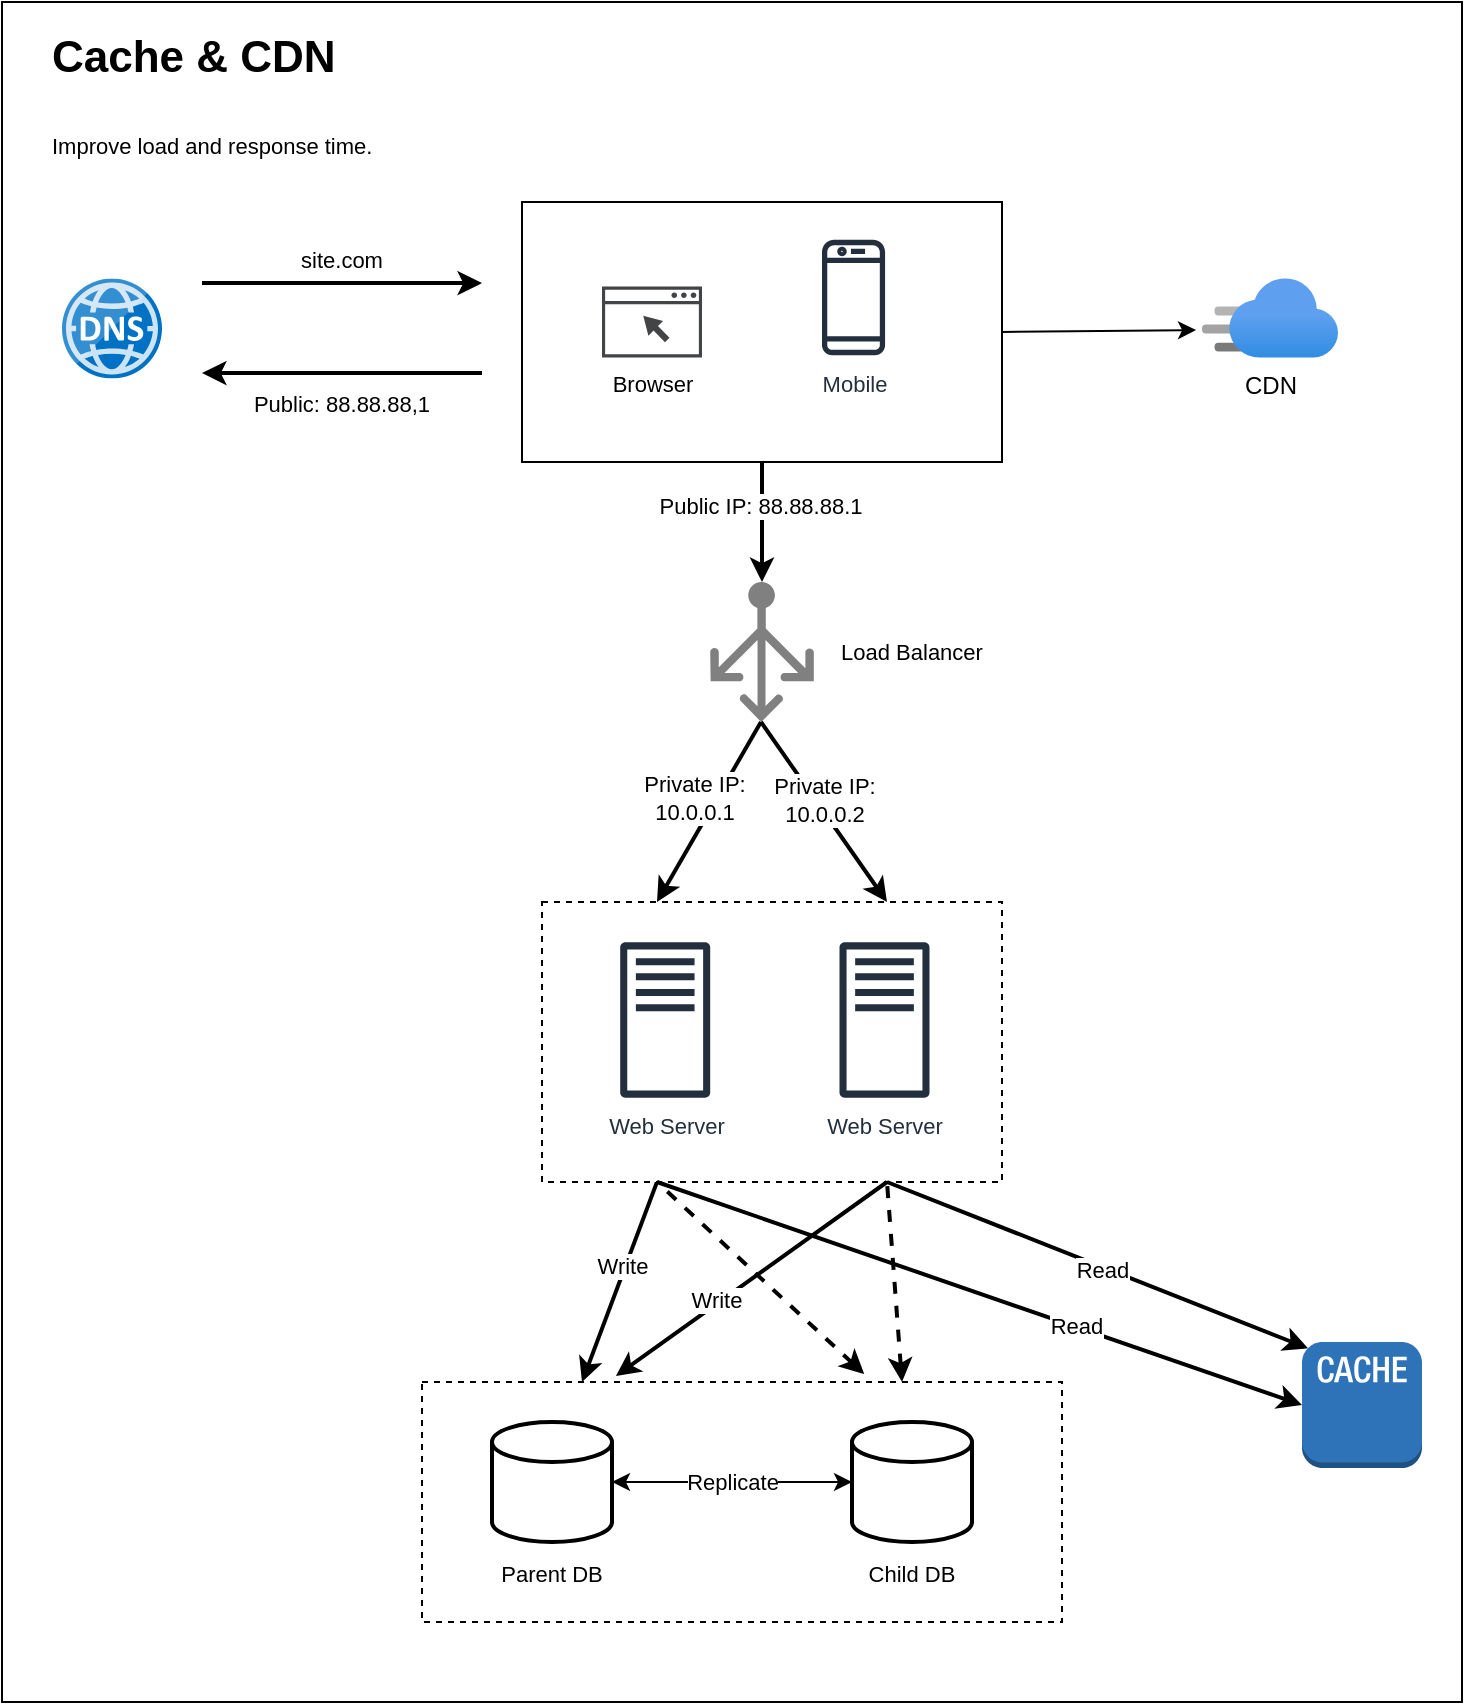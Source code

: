 <mxfile version="18.1.3" type="device"><diagram id="DGs2yfAw-LwcwXoiznSU" name="Page-1"><mxGraphModel dx="1426" dy="852" grid="1" gridSize="10" guides="1" tooltips="1" connect="1" arrows="1" fold="1" page="1" pageScale="1" pageWidth="850" pageHeight="1100" math="0" shadow="0"><root><mxCell id="0"/><mxCell id="1" style="" parent="0"/><mxCell id="unoXZ1soX1YO-tUkahxE-46" value="" style="rounded=0;whiteSpace=wrap;html=1;" vertex="1" parent="1"><mxGeometry x="10" y="10" width="730" height="850" as="geometry"/></mxCell><mxCell id="hPVIUfgEZxaa7cwPkqvz-1" value="Diagram" style="locked=1;" parent="0"/><mxCell id="unoXZ1soX1YO-tUkahxE-1" value="" style="sketch=0;aspect=fixed;pointerEvents=1;shadow=0;dashed=0;html=1;strokeColor=none;labelPosition=center;verticalLabelPosition=bottom;verticalAlign=top;align=center;fillColor=#808080;shape=mxgraph.azure.load_balancer_generic;fontSize=11;" vertex="1" parent="hPVIUfgEZxaa7cwPkqvz-1"><mxGeometry x="364.1" y="300" width="51.8" height="70" as="geometry"/></mxCell><mxCell id="unoXZ1soX1YO-tUkahxE-2" value="" style="group" vertex="1" connectable="0" parent="hPVIUfgEZxaa7cwPkqvz-1"><mxGeometry x="270" y="110" width="240" height="130" as="geometry"/></mxCell><mxCell id="unoXZ1soX1YO-tUkahxE-3" value="" style="rounded=0;whiteSpace=wrap;html=1;" vertex="1" parent="unoXZ1soX1YO-tUkahxE-2"><mxGeometry width="240" height="130" as="geometry"/></mxCell><mxCell id="unoXZ1soX1YO-tUkahxE-4" value="Browser" style="sketch=0;pointerEvents=1;shadow=0;dashed=0;html=1;strokeColor=none;fillColor=#434445;aspect=fixed;labelPosition=center;verticalLabelPosition=bottom;verticalAlign=top;align=center;outlineConnect=0;shape=mxgraph.vvd.web_browser;fontSize=11;" vertex="1" parent="unoXZ1soX1YO-tUkahxE-2"><mxGeometry x="40" y="42.25" width="50" height="35.5" as="geometry"/></mxCell><mxCell id="unoXZ1soX1YO-tUkahxE-5" value="Mobile" style="sketch=0;outlineConnect=0;fontColor=#232F3E;gradientColor=none;fillColor=#232F3D;strokeColor=none;dashed=0;verticalLabelPosition=bottom;verticalAlign=top;align=center;html=1;fontSize=11;fontStyle=0;aspect=fixed;pointerEvents=1;shape=mxgraph.aws4.mobile_client;" vertex="1" parent="unoXZ1soX1YO-tUkahxE-2"><mxGeometry x="150" y="17.75" width="31.54" height="60" as="geometry"/></mxCell><mxCell id="unoXZ1soX1YO-tUkahxE-12" value="" style="rounded=0;whiteSpace=wrap;html=1;sketch=0;fixDash=1;dashed=1;" vertex="1" parent="hPVIUfgEZxaa7cwPkqvz-1"><mxGeometry x="220" y="700" width="320" height="120" as="geometry"/></mxCell><mxCell id="unoXZ1soX1YO-tUkahxE-13" value="" style="group" vertex="1" connectable="0" parent="hPVIUfgEZxaa7cwPkqvz-1"><mxGeometry x="240" y="720" width="90" height="91" as="geometry"/></mxCell><mxCell id="unoXZ1soX1YO-tUkahxE-14" value="" style="strokeWidth=2;html=1;shape=mxgraph.flowchart.database;whiteSpace=wrap;sketch=0;" vertex="1" parent="unoXZ1soX1YO-tUkahxE-13"><mxGeometry x="15" width="60" height="60" as="geometry"/></mxCell><mxCell id="unoXZ1soX1YO-tUkahxE-15" value="&lt;font style=&quot;font-size: 11px;&quot;&gt;Parent DB&lt;/font&gt;" style="text;html=1;strokeColor=none;fillColor=none;align=center;verticalAlign=middle;whiteSpace=wrap;rounded=0;sketch=0;" vertex="1" parent="unoXZ1soX1YO-tUkahxE-13"><mxGeometry y="61" width="90" height="30" as="geometry"/></mxCell><mxCell id="unoXZ1soX1YO-tUkahxE-21" value="" style="endArrow=classic;html=1;rounded=0;fontSize=11;entryX=0.5;entryY=0;entryDx=0;entryDy=0;entryPerimeter=0;exitX=0.5;exitY=1;exitDx=0;exitDy=0;strokeWidth=2;" edge="1" parent="hPVIUfgEZxaa7cwPkqvz-1" source="unoXZ1soX1YO-tUkahxE-3" target="unoXZ1soX1YO-tUkahxE-1"><mxGeometry width="50" height="50" relative="1" as="geometry"><mxPoint x="280" y="340" as="sourcePoint"/><mxPoint x="330" y="290" as="targetPoint"/></mxGeometry></mxCell><mxCell id="unoXZ1soX1YO-tUkahxE-22" value="Public IP: 88.88.88.1" style="edgeLabel;html=1;align=center;verticalAlign=middle;resizable=0;points=[];fontSize=11;" vertex="1" connectable="0" parent="unoXZ1soX1YO-tUkahxE-21"><mxGeometry x="-0.267" y="-1" relative="1" as="geometry"><mxPoint as="offset"/></mxGeometry></mxCell><mxCell id="unoXZ1soX1YO-tUkahxE-23" value="" style="endArrow=classic;html=1;rounded=0;fontSize=11;strokeWidth=2;entryX=0.25;entryY=0;entryDx=0;entryDy=0;exitX=0.49;exitY=1;exitDx=0;exitDy=0;exitPerimeter=0;" edge="1" parent="hPVIUfgEZxaa7cwPkqvz-1" source="unoXZ1soX1YO-tUkahxE-1" target="unoXZ1soX1YO-tUkahxE-18"><mxGeometry width="50" height="50" relative="1" as="geometry"><mxPoint x="250" y="410" as="sourcePoint"/><mxPoint x="300" y="360" as="targetPoint"/></mxGeometry></mxCell><mxCell id="unoXZ1soX1YO-tUkahxE-24" value="Private IP:&lt;br&gt;10.0.0.1" style="edgeLabel;html=1;align=center;verticalAlign=middle;resizable=0;points=[];fontSize=11;" vertex="1" connectable="0" parent="unoXZ1soX1YO-tUkahxE-23"><mxGeometry x="-0.152" relative="1" as="geometry"><mxPoint x="-12" as="offset"/></mxGeometry></mxCell><mxCell id="unoXZ1soX1YO-tUkahxE-25" value="" style="endArrow=classic;html=1;rounded=0;fontSize=11;strokeWidth=2;exitX=0.49;exitY=1;exitDx=0;exitDy=0;exitPerimeter=0;entryX=0.75;entryY=0;entryDx=0;entryDy=0;" edge="1" parent="hPVIUfgEZxaa7cwPkqvz-1" source="unoXZ1soX1YO-tUkahxE-1" target="unoXZ1soX1YO-tUkahxE-18"><mxGeometry width="50" height="50" relative="1" as="geometry"><mxPoint x="460" y="400" as="sourcePoint"/><mxPoint x="510" y="350" as="targetPoint"/></mxGeometry></mxCell><mxCell id="unoXZ1soX1YO-tUkahxE-26" value="Private IP:&lt;br&gt;10.0.0.2" style="edgeLabel;html=1;align=center;verticalAlign=middle;resizable=0;points=[];fontSize=11;" vertex="1" connectable="0" parent="unoXZ1soX1YO-tUkahxE-25"><mxGeometry x="-0.176" y="-2" relative="1" as="geometry"><mxPoint x="7" as="offset"/></mxGeometry></mxCell><mxCell id="unoXZ1soX1YO-tUkahxE-27" value="Load Balancer" style="text;html=1;strokeColor=none;fillColor=none;align=center;verticalAlign=middle;whiteSpace=wrap;rounded=0;fontSize=11;" vertex="1" parent="hPVIUfgEZxaa7cwPkqvz-1"><mxGeometry x="420" y="320" width="90" height="30" as="geometry"/></mxCell><mxCell id="unoXZ1soX1YO-tUkahxE-28" value="" style="endArrow=none;html=1;rounded=0;strokeWidth=2;startArrow=classic;startFill=1;endFill=0;exitX=0.25;exitY=0;exitDx=0;exitDy=0;entryX=0.25;entryY=1;entryDx=0;entryDy=0;" edge="1" parent="hPVIUfgEZxaa7cwPkqvz-1" source="unoXZ1soX1YO-tUkahxE-12" target="unoXZ1soX1YO-tUkahxE-18"><mxGeometry width="50" height="50" relative="1" as="geometry"><mxPoint x="590" y="480" as="sourcePoint"/><mxPoint x="330" y="620" as="targetPoint"/></mxGeometry></mxCell><mxCell id="unoXZ1soX1YO-tUkahxE-29" value="Write" style="edgeLabel;html=1;align=center;verticalAlign=middle;resizable=0;points=[];" vertex="1" connectable="0" parent="unoXZ1soX1YO-tUkahxE-28"><mxGeometry x="0.15" relative="1" as="geometry"><mxPoint x="-2" y="-1" as="offset"/></mxGeometry></mxCell><mxCell id="unoXZ1soX1YO-tUkahxE-33" value="" style="group" vertex="1" connectable="0" parent="hPVIUfgEZxaa7cwPkqvz-1"><mxGeometry x="420" y="720" width="90" height="91" as="geometry"/></mxCell><mxCell id="unoXZ1soX1YO-tUkahxE-34" value="" style="strokeWidth=2;html=1;shape=mxgraph.flowchart.database;whiteSpace=wrap;sketch=0;" vertex="1" parent="unoXZ1soX1YO-tUkahxE-33"><mxGeometry x="15" width="60" height="60" as="geometry"/></mxCell><mxCell id="unoXZ1soX1YO-tUkahxE-35" value="&lt;font style=&quot;font-size: 11px;&quot;&gt;Child DB&lt;/font&gt;" style="text;html=1;strokeColor=none;fillColor=none;align=center;verticalAlign=middle;whiteSpace=wrap;rounded=0;sketch=0;" vertex="1" parent="unoXZ1soX1YO-tUkahxE-33"><mxGeometry y="61" width="90" height="30" as="geometry"/></mxCell><mxCell id="unoXZ1soX1YO-tUkahxE-36" value="Replicate" style="endArrow=classic;startArrow=classic;html=1;rounded=0;exitX=1;exitY=0.5;exitDx=0;exitDy=0;exitPerimeter=0;entryX=0;entryY=0.5;entryDx=0;entryDy=0;entryPerimeter=0;" edge="1" parent="hPVIUfgEZxaa7cwPkqvz-1" source="unoXZ1soX1YO-tUkahxE-14" target="unoXZ1soX1YO-tUkahxE-34"><mxGeometry width="50" height="50" relative="1" as="geometry"><mxPoint x="400" y="730" as="sourcePoint"/><mxPoint x="450" y="680" as="targetPoint"/></mxGeometry></mxCell><mxCell id="unoXZ1soX1YO-tUkahxE-18" value="" style="rounded=0;whiteSpace=wrap;html=1;sketch=0;fixDash=1;dashed=1;" vertex="1" parent="hPVIUfgEZxaa7cwPkqvz-1"><mxGeometry x="280" y="460" width="230" height="140" as="geometry"/></mxCell><mxCell id="unoXZ1soX1YO-tUkahxE-19" value="&lt;font style=&quot;font-size: 11px;&quot;&gt;Web Server&lt;/font&gt;" style="sketch=0;outlineConnect=0;fontColor=#232F3E;gradientColor=none;fillColor=#232F3D;strokeColor=none;dashed=0;verticalLabelPosition=bottom;verticalAlign=top;align=center;html=1;fontSize=12;fontStyle=0;aspect=fixed;pointerEvents=1;shape=mxgraph.aws4.traditional_server;" vertex="1" parent="hPVIUfgEZxaa7cwPkqvz-1"><mxGeometry x="319.1" y="480" width="45" height="78" as="geometry"/></mxCell><mxCell id="unoXZ1soX1YO-tUkahxE-20" value="&lt;font style=&quot;font-size: 11px;&quot;&gt;Web Server&lt;/font&gt;" style="sketch=0;outlineConnect=0;fontColor=#232F3E;gradientColor=none;fillColor=#232F3D;strokeColor=none;dashed=0;verticalLabelPosition=bottom;verticalAlign=top;align=center;html=1;fontSize=12;fontStyle=0;aspect=fixed;pointerEvents=1;shape=mxgraph.aws4.traditional_server;" vertex="1" parent="hPVIUfgEZxaa7cwPkqvz-1"><mxGeometry x="428.75" y="480" width="45" height="78" as="geometry"/></mxCell><mxCell id="unoXZ1soX1YO-tUkahxE-37" value="" style="endArrow=none;html=1;rounded=0;strokeWidth=2;startArrow=classic;startFill=1;endFill=0;entryX=0.75;entryY=1;entryDx=0;entryDy=0;exitX=0.303;exitY=-0.025;exitDx=0;exitDy=0;exitPerimeter=0;" edge="1" parent="hPVIUfgEZxaa7cwPkqvz-1" source="unoXZ1soX1YO-tUkahxE-12" target="unoXZ1soX1YO-tUkahxE-18"><mxGeometry width="50" height="50" relative="1" as="geometry"><mxPoint x="300" y="700" as="sourcePoint"/><mxPoint x="347.5" y="610" as="targetPoint"/></mxGeometry></mxCell><mxCell id="unoXZ1soX1YO-tUkahxE-38" value="Write" style="edgeLabel;html=1;align=center;verticalAlign=middle;resizable=0;points=[];" vertex="1" connectable="0" parent="unoXZ1soX1YO-tUkahxE-37"><mxGeometry x="0.15" relative="1" as="geometry"><mxPoint x="-28" y="18" as="offset"/></mxGeometry></mxCell><mxCell id="unoXZ1soX1YO-tUkahxE-40" value="" style="endArrow=none;html=1;rounded=0;strokeWidth=2;startArrow=classic;startFill=1;endFill=0;entryX=0.75;entryY=1;entryDx=0;entryDy=0;exitX=0.75;exitY=0;exitDx=0;exitDy=0;dashed=1;" edge="1" parent="hPVIUfgEZxaa7cwPkqvz-1" source="unoXZ1soX1YO-tUkahxE-12" target="unoXZ1soX1YO-tUkahxE-18"><mxGeometry width="50" height="50" relative="1" as="geometry"><mxPoint x="310" y="710" as="sourcePoint"/><mxPoint x="462.5" y="610" as="targetPoint"/></mxGeometry></mxCell><mxCell id="unoXZ1soX1YO-tUkahxE-42" value="" style="endArrow=none;html=1;rounded=0;strokeWidth=2;startArrow=classic;startFill=1;endFill=0;entryX=0.25;entryY=1;entryDx=0;entryDy=0;exitX=0.691;exitY=-0.033;exitDx=0;exitDy=0;exitPerimeter=0;dashed=1;" edge="1" parent="hPVIUfgEZxaa7cwPkqvz-1" source="unoXZ1soX1YO-tUkahxE-12" target="unoXZ1soX1YO-tUkahxE-18"><mxGeometry width="50" height="50" relative="1" as="geometry"><mxPoint x="497.02" y="720" as="sourcePoint"/><mxPoint x="374.52" y="620" as="targetPoint"/></mxGeometry></mxCell><mxCell id="unoXZ1soX1YO-tUkahxE-48" value="" style="group" vertex="1" connectable="0" parent="hPVIUfgEZxaa7cwPkqvz-1"><mxGeometry x="40" y="129.43" width="210" height="91.13" as="geometry"/></mxCell><mxCell id="unoXZ1soX1YO-tUkahxE-7" style="edgeStyle=none;rounded=0;orthogonalLoop=1;jettySize=auto;html=1;strokeWidth=2;" edge="1" parent="unoXZ1soX1YO-tUkahxE-48"><mxGeometry relative="1" as="geometry"><mxPoint x="70" y="21.13" as="sourcePoint"/><mxPoint x="210" y="21.13" as="targetPoint"/></mxGeometry></mxCell><mxCell id="unoXZ1soX1YO-tUkahxE-8" value="" style="sketch=0;aspect=fixed;html=1;points=[];align=center;image;fontSize=12;image=img/lib/mscae/DNS.svg;" vertex="1" parent="unoXZ1soX1YO-tUkahxE-48"><mxGeometry y="18.88" width="50" height="50" as="geometry"/></mxCell><mxCell id="unoXZ1soX1YO-tUkahxE-9" value="" style="endArrow=none;html=1;rounded=0;strokeWidth=2;startArrow=classic;startFill=1;endFill=0;" edge="1" parent="unoXZ1soX1YO-tUkahxE-48"><mxGeometry width="50" height="50" relative="1" as="geometry"><mxPoint x="70" y="66.13" as="sourcePoint"/><mxPoint x="210" y="66.13" as="targetPoint"/></mxGeometry></mxCell><mxCell id="unoXZ1soX1YO-tUkahxE-10" value="&lt;font style=&quot;font-size: 11px;&quot;&gt;site.com&lt;/font&gt;" style="text;html=1;strokeColor=none;fillColor=none;align=center;verticalAlign=middle;whiteSpace=wrap;rounded=0;fontSize=11;" vertex="1" parent="unoXZ1soX1YO-tUkahxE-48"><mxGeometry x="70" width="140" height="18.88" as="geometry"/></mxCell><mxCell id="unoXZ1soX1YO-tUkahxE-11" value="&lt;font style=&quot;font-size: 11px;&quot;&gt;Public: 88.88.88,1&lt;/font&gt;" style="text;html=1;strokeColor=none;fillColor=none;align=center;verticalAlign=middle;whiteSpace=wrap;rounded=0;fontSize=11;" vertex="1" parent="unoXZ1soX1YO-tUkahxE-48"><mxGeometry x="70" y="71.13" width="140" height="20" as="geometry"/></mxCell><mxCell id="unoXZ1soX1YO-tUkahxE-49" value="CDN" style="aspect=fixed;html=1;points=[];align=center;image;fontSize=12;image=img/lib/azure2/app_services/CDN_Profiles.svg;" vertex="1" parent="hPVIUfgEZxaa7cwPkqvz-1"><mxGeometry x="610" y="148" width="68" height="40" as="geometry"/></mxCell><mxCell id="unoXZ1soX1YO-tUkahxE-50" value="" style="endArrow=classic;html=1;rounded=0;exitX=1;exitY=0.5;exitDx=0;exitDy=0;entryX=-0.044;entryY=0.65;entryDx=0;entryDy=0;entryPerimeter=0;" edge="1" parent="hPVIUfgEZxaa7cwPkqvz-1" source="unoXZ1soX1YO-tUkahxE-3" target="unoXZ1soX1YO-tUkahxE-49"><mxGeometry width="50" height="50" relative="1" as="geometry"><mxPoint x="530" y="200" as="sourcePoint"/><mxPoint x="580" y="150" as="targetPoint"/></mxGeometry></mxCell><mxCell id="unoXZ1soX1YO-tUkahxE-51" value="" style="outlineConnect=0;dashed=0;verticalLabelPosition=bottom;verticalAlign=top;align=center;html=1;shape=mxgraph.aws3.cache_node;fillColor=#2E73B8;gradientColor=none;" vertex="1" parent="hPVIUfgEZxaa7cwPkqvz-1"><mxGeometry x="660" y="680" width="60" height="63" as="geometry"/></mxCell><mxCell id="unoXZ1soX1YO-tUkahxE-52" value="" style="endArrow=none;html=1;rounded=0;strokeWidth=2;startArrow=classic;startFill=1;endFill=0;entryX=0.75;entryY=1;entryDx=0;entryDy=0;exitX=0.05;exitY=0.05;exitDx=0;exitDy=0;exitPerimeter=0;" edge="1" parent="hPVIUfgEZxaa7cwPkqvz-1" source="unoXZ1soX1YO-tUkahxE-51" target="unoXZ1soX1YO-tUkahxE-18"><mxGeometry width="50" height="50" relative="1" as="geometry"><mxPoint x="470" y="710" as="sourcePoint"/><mxPoint x="462.5" y="610" as="targetPoint"/></mxGeometry></mxCell><mxCell id="unoXZ1soX1YO-tUkahxE-54" value="Read" style="edgeLabel;html=1;align=center;verticalAlign=middle;resizable=0;points=[];" vertex="1" connectable="0" parent="unoXZ1soX1YO-tUkahxE-52"><mxGeometry x="-0.023" relative="1" as="geometry"><mxPoint y="1" as="offset"/></mxGeometry></mxCell><mxCell id="unoXZ1soX1YO-tUkahxE-53" value="" style="endArrow=none;html=1;rounded=0;strokeWidth=2;startArrow=classic;startFill=1;endFill=0;entryX=0.25;entryY=1;entryDx=0;entryDy=0;exitX=0;exitY=0.5;exitDx=0;exitDy=0;exitPerimeter=0;" edge="1" parent="hPVIUfgEZxaa7cwPkqvz-1" source="unoXZ1soX1YO-tUkahxE-51" target="unoXZ1soX1YO-tUkahxE-18"><mxGeometry width="50" height="50" relative="1" as="geometry"><mxPoint x="451.12" y="706.04" as="sourcePoint"/><mxPoint x="347.5" y="610" as="targetPoint"/></mxGeometry></mxCell><mxCell id="unoXZ1soX1YO-tUkahxE-55" value="Read" style="edgeLabel;html=1;align=center;verticalAlign=middle;resizable=0;points=[];" vertex="1" connectable="0" parent="unoXZ1soX1YO-tUkahxE-53"><mxGeometry x="-0.296" y="-1" relative="1" as="geometry"><mxPoint as="offset"/></mxGeometry></mxCell><mxCell id="hPVIUfgEZxaa7cwPkqvz-5" value="Title" style="locked=1;" parent="0"/><mxCell id="hPVIUfgEZxaa7cwPkqvz-9" value="&lt;h1&gt;&lt;span style=&quot;background-color: initial;&quot;&gt;Cache &amp;amp; CDN&lt;/span&gt;&lt;/h1&gt;&lt;h1&gt;&lt;span style=&quot;background-color: initial; font-size: 11px; font-weight: normal;&quot;&gt;Improve load and response time.&lt;/span&gt;&lt;br&gt;&lt;/h1&gt;" style="text;html=1;strokeColor=none;fillColor=none;spacing=5;spacingTop=-20;whiteSpace=wrap;overflow=hidden;rounded=0;fontSize=11;" parent="hPVIUfgEZxaa7cwPkqvz-5" vertex="1"><mxGeometry x="30" y="20" width="400" height="80" as="geometry"/></mxCell></root></mxGraphModel></diagram></mxfile>